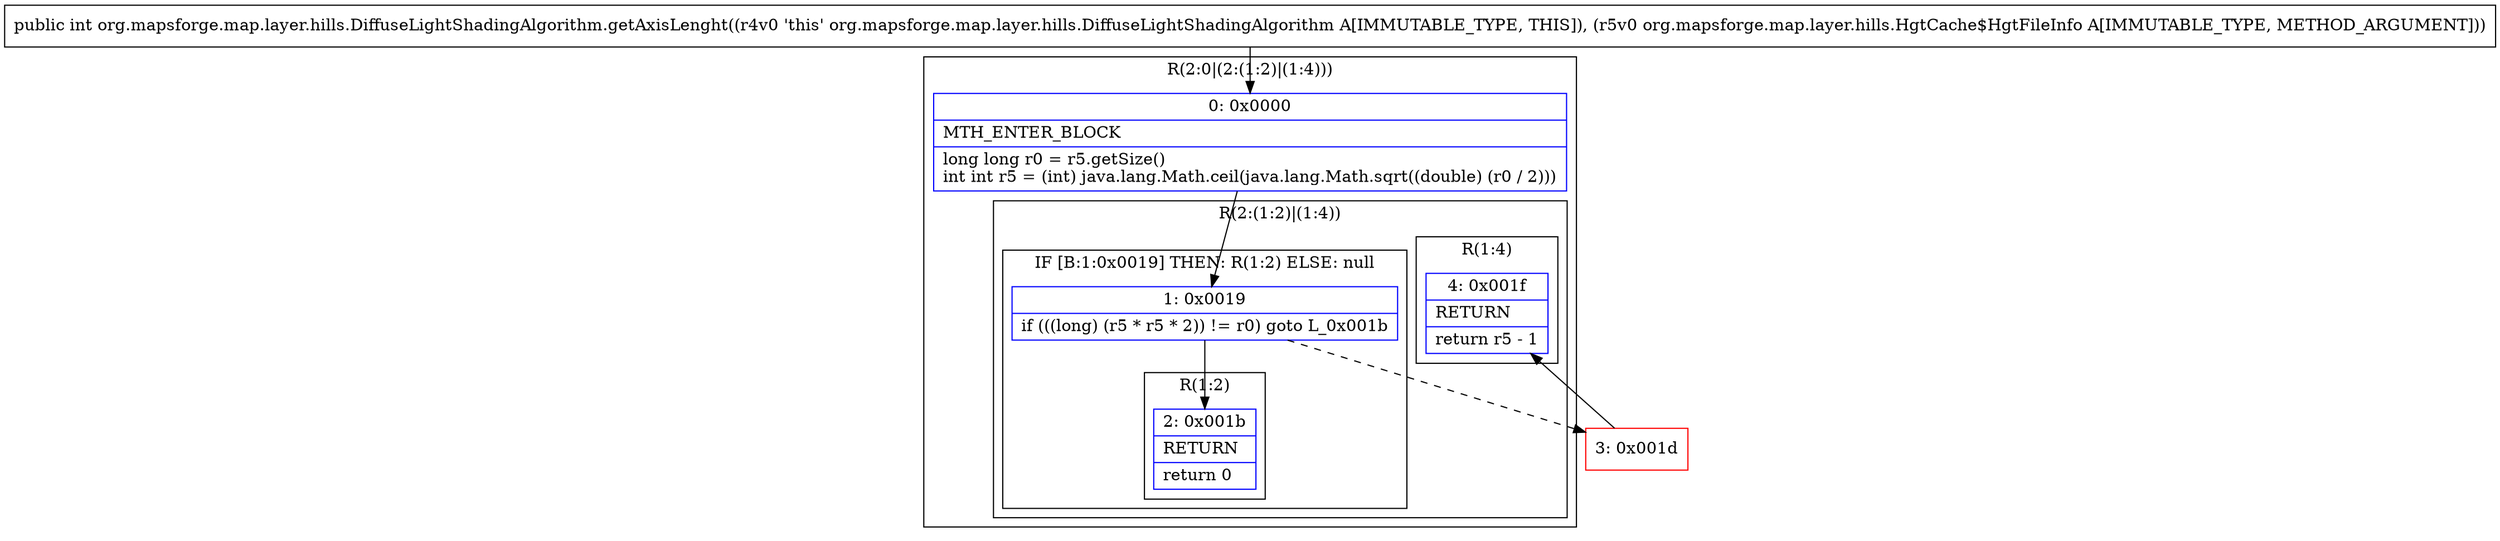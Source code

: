 digraph "CFG fororg.mapsforge.map.layer.hills.DiffuseLightShadingAlgorithm.getAxisLenght(Lorg\/mapsforge\/map\/layer\/hills\/HgtCache$HgtFileInfo;)I" {
subgraph cluster_Region_612651754 {
label = "R(2:0|(2:(1:2)|(1:4)))";
node [shape=record,color=blue];
Node_0 [shape=record,label="{0\:\ 0x0000|MTH_ENTER_BLOCK\l|long long r0 = r5.getSize()\lint int r5 = (int) java.lang.Math.ceil(java.lang.Math.sqrt((double) (r0 \/ 2)))\l}"];
subgraph cluster_Region_1103733631 {
label = "R(2:(1:2)|(1:4))";
node [shape=record,color=blue];
subgraph cluster_IfRegion_757141464 {
label = "IF [B:1:0x0019] THEN: R(1:2) ELSE: null";
node [shape=record,color=blue];
Node_1 [shape=record,label="{1\:\ 0x0019|if (((long) (r5 * r5 * 2)) != r0) goto L_0x001b\l}"];
subgraph cluster_Region_900791330 {
label = "R(1:2)";
node [shape=record,color=blue];
Node_2 [shape=record,label="{2\:\ 0x001b|RETURN\l|return 0\l}"];
}
}
subgraph cluster_Region_445860750 {
label = "R(1:4)";
node [shape=record,color=blue];
Node_4 [shape=record,label="{4\:\ 0x001f|RETURN\l|return r5 \- 1\l}"];
}
}
}
Node_3 [shape=record,color=red,label="{3\:\ 0x001d}"];
MethodNode[shape=record,label="{public int org.mapsforge.map.layer.hills.DiffuseLightShadingAlgorithm.getAxisLenght((r4v0 'this' org.mapsforge.map.layer.hills.DiffuseLightShadingAlgorithm A[IMMUTABLE_TYPE, THIS]), (r5v0 org.mapsforge.map.layer.hills.HgtCache$HgtFileInfo A[IMMUTABLE_TYPE, METHOD_ARGUMENT])) }"];
MethodNode -> Node_0;
Node_0 -> Node_1;
Node_1 -> Node_2;
Node_1 -> Node_3[style=dashed];
Node_3 -> Node_4;
}

